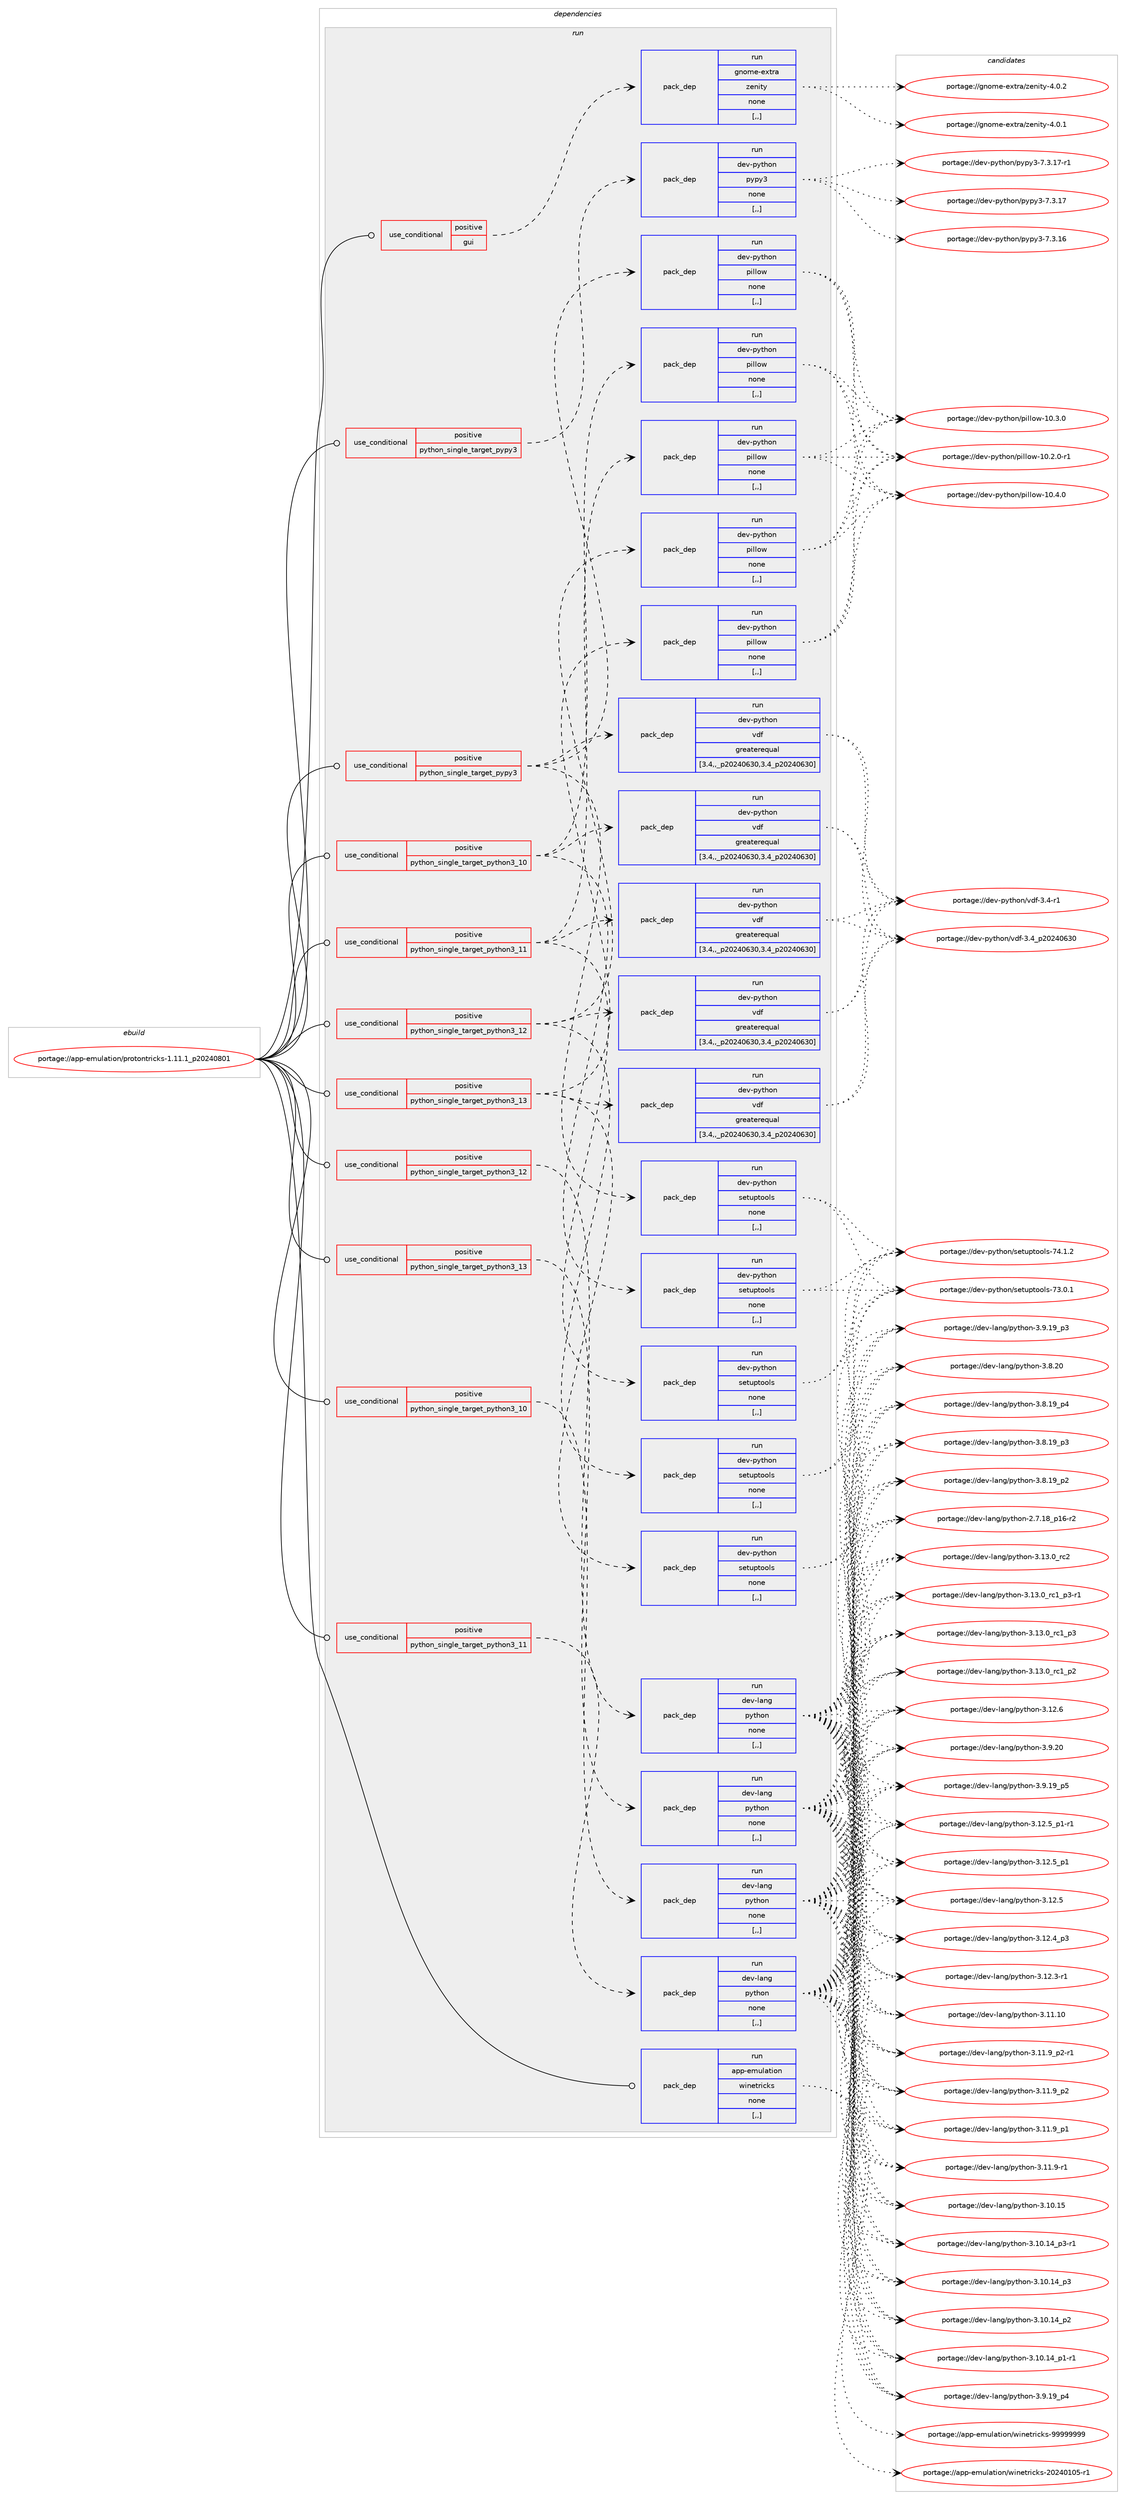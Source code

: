 digraph prolog {

# *************
# Graph options
# *************

newrank=true;
concentrate=true;
compound=true;
graph [rankdir=LR,fontname=Helvetica,fontsize=10,ranksep=1.5];#, ranksep=2.5, nodesep=0.2];
edge  [arrowhead=vee];
node  [fontname=Helvetica,fontsize=10];

# **********
# The ebuild
# **********

subgraph cluster_leftcol {
color=gray;
label=<<i>ebuild</i>>;
id [label="portage://app-emulation/protontricks-1.11.1_p20240801", color=red, width=4, href="../app-emulation/protontricks-1.11.1_p20240801.svg"];
}

# ****************
# The dependencies
# ****************

subgraph cluster_midcol {
color=gray;
label=<<i>dependencies</i>>;
subgraph cluster_compile {
fillcolor="#eeeeee";
style=filled;
label=<<i>compile</i>>;
}
subgraph cluster_compileandrun {
fillcolor="#eeeeee";
style=filled;
label=<<i>compile and run</i>>;
}
subgraph cluster_run {
fillcolor="#eeeeee";
style=filled;
label=<<i>run</i>>;
subgraph cond137130 {
dependency520749 [label=<<TABLE BORDER="0" CELLBORDER="1" CELLSPACING="0" CELLPADDING="4"><TR><TD ROWSPAN="3" CELLPADDING="10">use_conditional</TD></TR><TR><TD>positive</TD></TR><TR><TD>gui</TD></TR></TABLE>>, shape=none, color=red];
subgraph pack379813 {
dependency520750 [label=<<TABLE BORDER="0" CELLBORDER="1" CELLSPACING="0" CELLPADDING="4" WIDTH="220"><TR><TD ROWSPAN="6" CELLPADDING="30">pack_dep</TD></TR><TR><TD WIDTH="110">run</TD></TR><TR><TD>gnome-extra</TD></TR><TR><TD>zenity</TD></TR><TR><TD>none</TD></TR><TR><TD>[,,]</TD></TR></TABLE>>, shape=none, color=blue];
}
dependency520749:e -> dependency520750:w [weight=20,style="dashed",arrowhead="vee"];
}
id:e -> dependency520749:w [weight=20,style="solid",arrowhead="odot"];
subgraph cond137131 {
dependency520751 [label=<<TABLE BORDER="0" CELLBORDER="1" CELLSPACING="0" CELLPADDING="4"><TR><TD ROWSPAN="3" CELLPADDING="10">use_conditional</TD></TR><TR><TD>positive</TD></TR><TR><TD>python_single_target_pypy3</TD></TR></TABLE>>, shape=none, color=red];
subgraph pack379814 {
dependency520752 [label=<<TABLE BORDER="0" CELLBORDER="1" CELLSPACING="0" CELLPADDING="4" WIDTH="220"><TR><TD ROWSPAN="6" CELLPADDING="30">pack_dep</TD></TR><TR><TD WIDTH="110">run</TD></TR><TR><TD>dev-python</TD></TR><TR><TD>pillow</TD></TR><TR><TD>none</TD></TR><TR><TD>[,,]</TD></TR></TABLE>>, shape=none, color=blue];
}
dependency520751:e -> dependency520752:w [weight=20,style="dashed",arrowhead="vee"];
subgraph pack379815 {
dependency520753 [label=<<TABLE BORDER="0" CELLBORDER="1" CELLSPACING="0" CELLPADDING="4" WIDTH="220"><TR><TD ROWSPAN="6" CELLPADDING="30">pack_dep</TD></TR><TR><TD WIDTH="110">run</TD></TR><TR><TD>dev-python</TD></TR><TR><TD>setuptools</TD></TR><TR><TD>none</TD></TR><TR><TD>[,,]</TD></TR></TABLE>>, shape=none, color=blue];
}
dependency520751:e -> dependency520753:w [weight=20,style="dashed",arrowhead="vee"];
subgraph pack379816 {
dependency520754 [label=<<TABLE BORDER="0" CELLBORDER="1" CELLSPACING="0" CELLPADDING="4" WIDTH="220"><TR><TD ROWSPAN="6" CELLPADDING="30">pack_dep</TD></TR><TR><TD WIDTH="110">run</TD></TR><TR><TD>dev-python</TD></TR><TR><TD>vdf</TD></TR><TR><TD>greaterequal</TD></TR><TR><TD>[3.4,,_p20240630,3.4_p20240630]</TD></TR></TABLE>>, shape=none, color=blue];
}
dependency520751:e -> dependency520754:w [weight=20,style="dashed",arrowhead="vee"];
}
id:e -> dependency520751:w [weight=20,style="solid",arrowhead="odot"];
subgraph cond137132 {
dependency520755 [label=<<TABLE BORDER="0" CELLBORDER="1" CELLSPACING="0" CELLPADDING="4"><TR><TD ROWSPAN="3" CELLPADDING="10">use_conditional</TD></TR><TR><TD>positive</TD></TR><TR><TD>python_single_target_pypy3</TD></TR></TABLE>>, shape=none, color=red];
subgraph pack379817 {
dependency520756 [label=<<TABLE BORDER="0" CELLBORDER="1" CELLSPACING="0" CELLPADDING="4" WIDTH="220"><TR><TD ROWSPAN="6" CELLPADDING="30">pack_dep</TD></TR><TR><TD WIDTH="110">run</TD></TR><TR><TD>dev-python</TD></TR><TR><TD>pypy3</TD></TR><TR><TD>none</TD></TR><TR><TD>[,,]</TD></TR></TABLE>>, shape=none, color=blue];
}
dependency520755:e -> dependency520756:w [weight=20,style="dashed",arrowhead="vee"];
}
id:e -> dependency520755:w [weight=20,style="solid",arrowhead="odot"];
subgraph cond137133 {
dependency520757 [label=<<TABLE BORDER="0" CELLBORDER="1" CELLSPACING="0" CELLPADDING="4"><TR><TD ROWSPAN="3" CELLPADDING="10">use_conditional</TD></TR><TR><TD>positive</TD></TR><TR><TD>python_single_target_python3_10</TD></TR></TABLE>>, shape=none, color=red];
subgraph pack379818 {
dependency520758 [label=<<TABLE BORDER="0" CELLBORDER="1" CELLSPACING="0" CELLPADDING="4" WIDTH="220"><TR><TD ROWSPAN="6" CELLPADDING="30">pack_dep</TD></TR><TR><TD WIDTH="110">run</TD></TR><TR><TD>dev-lang</TD></TR><TR><TD>python</TD></TR><TR><TD>none</TD></TR><TR><TD>[,,]</TD></TR></TABLE>>, shape=none, color=blue];
}
dependency520757:e -> dependency520758:w [weight=20,style="dashed",arrowhead="vee"];
}
id:e -> dependency520757:w [weight=20,style="solid",arrowhead="odot"];
subgraph cond137134 {
dependency520759 [label=<<TABLE BORDER="0" CELLBORDER="1" CELLSPACING="0" CELLPADDING="4"><TR><TD ROWSPAN="3" CELLPADDING="10">use_conditional</TD></TR><TR><TD>positive</TD></TR><TR><TD>python_single_target_python3_10</TD></TR></TABLE>>, shape=none, color=red];
subgraph pack379819 {
dependency520760 [label=<<TABLE BORDER="0" CELLBORDER="1" CELLSPACING="0" CELLPADDING="4" WIDTH="220"><TR><TD ROWSPAN="6" CELLPADDING="30">pack_dep</TD></TR><TR><TD WIDTH="110">run</TD></TR><TR><TD>dev-python</TD></TR><TR><TD>pillow</TD></TR><TR><TD>none</TD></TR><TR><TD>[,,]</TD></TR></TABLE>>, shape=none, color=blue];
}
dependency520759:e -> dependency520760:w [weight=20,style="dashed",arrowhead="vee"];
subgraph pack379820 {
dependency520761 [label=<<TABLE BORDER="0" CELLBORDER="1" CELLSPACING="0" CELLPADDING="4" WIDTH="220"><TR><TD ROWSPAN="6" CELLPADDING="30">pack_dep</TD></TR><TR><TD WIDTH="110">run</TD></TR><TR><TD>dev-python</TD></TR><TR><TD>setuptools</TD></TR><TR><TD>none</TD></TR><TR><TD>[,,]</TD></TR></TABLE>>, shape=none, color=blue];
}
dependency520759:e -> dependency520761:w [weight=20,style="dashed",arrowhead="vee"];
subgraph pack379821 {
dependency520762 [label=<<TABLE BORDER="0" CELLBORDER="1" CELLSPACING="0" CELLPADDING="4" WIDTH="220"><TR><TD ROWSPAN="6" CELLPADDING="30">pack_dep</TD></TR><TR><TD WIDTH="110">run</TD></TR><TR><TD>dev-python</TD></TR><TR><TD>vdf</TD></TR><TR><TD>greaterequal</TD></TR><TR><TD>[3.4,,_p20240630,3.4_p20240630]</TD></TR></TABLE>>, shape=none, color=blue];
}
dependency520759:e -> dependency520762:w [weight=20,style="dashed",arrowhead="vee"];
}
id:e -> dependency520759:w [weight=20,style="solid",arrowhead="odot"];
subgraph cond137135 {
dependency520763 [label=<<TABLE BORDER="0" CELLBORDER="1" CELLSPACING="0" CELLPADDING="4"><TR><TD ROWSPAN="3" CELLPADDING="10">use_conditional</TD></TR><TR><TD>positive</TD></TR><TR><TD>python_single_target_python3_11</TD></TR></TABLE>>, shape=none, color=red];
subgraph pack379822 {
dependency520764 [label=<<TABLE BORDER="0" CELLBORDER="1" CELLSPACING="0" CELLPADDING="4" WIDTH="220"><TR><TD ROWSPAN="6" CELLPADDING="30">pack_dep</TD></TR><TR><TD WIDTH="110">run</TD></TR><TR><TD>dev-lang</TD></TR><TR><TD>python</TD></TR><TR><TD>none</TD></TR><TR><TD>[,,]</TD></TR></TABLE>>, shape=none, color=blue];
}
dependency520763:e -> dependency520764:w [weight=20,style="dashed",arrowhead="vee"];
}
id:e -> dependency520763:w [weight=20,style="solid",arrowhead="odot"];
subgraph cond137136 {
dependency520765 [label=<<TABLE BORDER="0" CELLBORDER="1" CELLSPACING="0" CELLPADDING="4"><TR><TD ROWSPAN="3" CELLPADDING="10">use_conditional</TD></TR><TR><TD>positive</TD></TR><TR><TD>python_single_target_python3_11</TD></TR></TABLE>>, shape=none, color=red];
subgraph pack379823 {
dependency520766 [label=<<TABLE BORDER="0" CELLBORDER="1" CELLSPACING="0" CELLPADDING="4" WIDTH="220"><TR><TD ROWSPAN="6" CELLPADDING="30">pack_dep</TD></TR><TR><TD WIDTH="110">run</TD></TR><TR><TD>dev-python</TD></TR><TR><TD>pillow</TD></TR><TR><TD>none</TD></TR><TR><TD>[,,]</TD></TR></TABLE>>, shape=none, color=blue];
}
dependency520765:e -> dependency520766:w [weight=20,style="dashed",arrowhead="vee"];
subgraph pack379824 {
dependency520767 [label=<<TABLE BORDER="0" CELLBORDER="1" CELLSPACING="0" CELLPADDING="4" WIDTH="220"><TR><TD ROWSPAN="6" CELLPADDING="30">pack_dep</TD></TR><TR><TD WIDTH="110">run</TD></TR><TR><TD>dev-python</TD></TR><TR><TD>setuptools</TD></TR><TR><TD>none</TD></TR><TR><TD>[,,]</TD></TR></TABLE>>, shape=none, color=blue];
}
dependency520765:e -> dependency520767:w [weight=20,style="dashed",arrowhead="vee"];
subgraph pack379825 {
dependency520768 [label=<<TABLE BORDER="0" CELLBORDER="1" CELLSPACING="0" CELLPADDING="4" WIDTH="220"><TR><TD ROWSPAN="6" CELLPADDING="30">pack_dep</TD></TR><TR><TD WIDTH="110">run</TD></TR><TR><TD>dev-python</TD></TR><TR><TD>vdf</TD></TR><TR><TD>greaterequal</TD></TR><TR><TD>[3.4,,_p20240630,3.4_p20240630]</TD></TR></TABLE>>, shape=none, color=blue];
}
dependency520765:e -> dependency520768:w [weight=20,style="dashed",arrowhead="vee"];
}
id:e -> dependency520765:w [weight=20,style="solid",arrowhead="odot"];
subgraph cond137137 {
dependency520769 [label=<<TABLE BORDER="0" CELLBORDER="1" CELLSPACING="0" CELLPADDING="4"><TR><TD ROWSPAN="3" CELLPADDING="10">use_conditional</TD></TR><TR><TD>positive</TD></TR><TR><TD>python_single_target_python3_12</TD></TR></TABLE>>, shape=none, color=red];
subgraph pack379826 {
dependency520770 [label=<<TABLE BORDER="0" CELLBORDER="1" CELLSPACING="0" CELLPADDING="4" WIDTH="220"><TR><TD ROWSPAN="6" CELLPADDING="30">pack_dep</TD></TR><TR><TD WIDTH="110">run</TD></TR><TR><TD>dev-lang</TD></TR><TR><TD>python</TD></TR><TR><TD>none</TD></TR><TR><TD>[,,]</TD></TR></TABLE>>, shape=none, color=blue];
}
dependency520769:e -> dependency520770:w [weight=20,style="dashed",arrowhead="vee"];
}
id:e -> dependency520769:w [weight=20,style="solid",arrowhead="odot"];
subgraph cond137138 {
dependency520771 [label=<<TABLE BORDER="0" CELLBORDER="1" CELLSPACING="0" CELLPADDING="4"><TR><TD ROWSPAN="3" CELLPADDING="10">use_conditional</TD></TR><TR><TD>positive</TD></TR><TR><TD>python_single_target_python3_12</TD></TR></TABLE>>, shape=none, color=red];
subgraph pack379827 {
dependency520772 [label=<<TABLE BORDER="0" CELLBORDER="1" CELLSPACING="0" CELLPADDING="4" WIDTH="220"><TR><TD ROWSPAN="6" CELLPADDING="30">pack_dep</TD></TR><TR><TD WIDTH="110">run</TD></TR><TR><TD>dev-python</TD></TR><TR><TD>pillow</TD></TR><TR><TD>none</TD></TR><TR><TD>[,,]</TD></TR></TABLE>>, shape=none, color=blue];
}
dependency520771:e -> dependency520772:w [weight=20,style="dashed",arrowhead="vee"];
subgraph pack379828 {
dependency520773 [label=<<TABLE BORDER="0" CELLBORDER="1" CELLSPACING="0" CELLPADDING="4" WIDTH="220"><TR><TD ROWSPAN="6" CELLPADDING="30">pack_dep</TD></TR><TR><TD WIDTH="110">run</TD></TR><TR><TD>dev-python</TD></TR><TR><TD>setuptools</TD></TR><TR><TD>none</TD></TR><TR><TD>[,,]</TD></TR></TABLE>>, shape=none, color=blue];
}
dependency520771:e -> dependency520773:w [weight=20,style="dashed",arrowhead="vee"];
subgraph pack379829 {
dependency520774 [label=<<TABLE BORDER="0" CELLBORDER="1" CELLSPACING="0" CELLPADDING="4" WIDTH="220"><TR><TD ROWSPAN="6" CELLPADDING="30">pack_dep</TD></TR><TR><TD WIDTH="110">run</TD></TR><TR><TD>dev-python</TD></TR><TR><TD>vdf</TD></TR><TR><TD>greaterequal</TD></TR><TR><TD>[3.4,,_p20240630,3.4_p20240630]</TD></TR></TABLE>>, shape=none, color=blue];
}
dependency520771:e -> dependency520774:w [weight=20,style="dashed",arrowhead="vee"];
}
id:e -> dependency520771:w [weight=20,style="solid",arrowhead="odot"];
subgraph cond137139 {
dependency520775 [label=<<TABLE BORDER="0" CELLBORDER="1" CELLSPACING="0" CELLPADDING="4"><TR><TD ROWSPAN="3" CELLPADDING="10">use_conditional</TD></TR><TR><TD>positive</TD></TR><TR><TD>python_single_target_python3_13</TD></TR></TABLE>>, shape=none, color=red];
subgraph pack379830 {
dependency520776 [label=<<TABLE BORDER="0" CELLBORDER="1" CELLSPACING="0" CELLPADDING="4" WIDTH="220"><TR><TD ROWSPAN="6" CELLPADDING="30">pack_dep</TD></TR><TR><TD WIDTH="110">run</TD></TR><TR><TD>dev-lang</TD></TR><TR><TD>python</TD></TR><TR><TD>none</TD></TR><TR><TD>[,,]</TD></TR></TABLE>>, shape=none, color=blue];
}
dependency520775:e -> dependency520776:w [weight=20,style="dashed",arrowhead="vee"];
}
id:e -> dependency520775:w [weight=20,style="solid",arrowhead="odot"];
subgraph cond137140 {
dependency520777 [label=<<TABLE BORDER="0" CELLBORDER="1" CELLSPACING="0" CELLPADDING="4"><TR><TD ROWSPAN="3" CELLPADDING="10">use_conditional</TD></TR><TR><TD>positive</TD></TR><TR><TD>python_single_target_python3_13</TD></TR></TABLE>>, shape=none, color=red];
subgraph pack379831 {
dependency520778 [label=<<TABLE BORDER="0" CELLBORDER="1" CELLSPACING="0" CELLPADDING="4" WIDTH="220"><TR><TD ROWSPAN="6" CELLPADDING="30">pack_dep</TD></TR><TR><TD WIDTH="110">run</TD></TR><TR><TD>dev-python</TD></TR><TR><TD>pillow</TD></TR><TR><TD>none</TD></TR><TR><TD>[,,]</TD></TR></TABLE>>, shape=none, color=blue];
}
dependency520777:e -> dependency520778:w [weight=20,style="dashed",arrowhead="vee"];
subgraph pack379832 {
dependency520779 [label=<<TABLE BORDER="0" CELLBORDER="1" CELLSPACING="0" CELLPADDING="4" WIDTH="220"><TR><TD ROWSPAN="6" CELLPADDING="30">pack_dep</TD></TR><TR><TD WIDTH="110">run</TD></TR><TR><TD>dev-python</TD></TR><TR><TD>setuptools</TD></TR><TR><TD>none</TD></TR><TR><TD>[,,]</TD></TR></TABLE>>, shape=none, color=blue];
}
dependency520777:e -> dependency520779:w [weight=20,style="dashed",arrowhead="vee"];
subgraph pack379833 {
dependency520780 [label=<<TABLE BORDER="0" CELLBORDER="1" CELLSPACING="0" CELLPADDING="4" WIDTH="220"><TR><TD ROWSPAN="6" CELLPADDING="30">pack_dep</TD></TR><TR><TD WIDTH="110">run</TD></TR><TR><TD>dev-python</TD></TR><TR><TD>vdf</TD></TR><TR><TD>greaterequal</TD></TR><TR><TD>[3.4,,_p20240630,3.4_p20240630]</TD></TR></TABLE>>, shape=none, color=blue];
}
dependency520777:e -> dependency520780:w [weight=20,style="dashed",arrowhead="vee"];
}
id:e -> dependency520777:w [weight=20,style="solid",arrowhead="odot"];
subgraph pack379834 {
dependency520781 [label=<<TABLE BORDER="0" CELLBORDER="1" CELLSPACING="0" CELLPADDING="4" WIDTH="220"><TR><TD ROWSPAN="6" CELLPADDING="30">pack_dep</TD></TR><TR><TD WIDTH="110">run</TD></TR><TR><TD>app-emulation</TD></TR><TR><TD>winetricks</TD></TR><TR><TD>none</TD></TR><TR><TD>[,,]</TD></TR></TABLE>>, shape=none, color=blue];
}
id:e -> dependency520781:w [weight=20,style="solid",arrowhead="odot"];
}
}

# **************
# The candidates
# **************

subgraph cluster_choices {
rank=same;
color=gray;
label=<<i>candidates</i>>;

subgraph choice379813 {
color=black;
nodesep=1;
choice103110111109101451011201161149747122101110105116121455246484650 [label="portage://gnome-extra/zenity-4.0.2", color=red, width=4,href="../gnome-extra/zenity-4.0.2.svg"];
choice103110111109101451011201161149747122101110105116121455246484649 [label="portage://gnome-extra/zenity-4.0.1", color=red, width=4,href="../gnome-extra/zenity-4.0.1.svg"];
dependency520750:e -> choice103110111109101451011201161149747122101110105116121455246484650:w [style=dotted,weight="100"];
dependency520750:e -> choice103110111109101451011201161149747122101110105116121455246484649:w [style=dotted,weight="100"];
}
subgraph choice379814 {
color=black;
nodesep=1;
choice100101118451121211161041111104711210510810811111945494846524648 [label="portage://dev-python/pillow-10.4.0", color=red, width=4,href="../dev-python/pillow-10.4.0.svg"];
choice100101118451121211161041111104711210510810811111945494846514648 [label="portage://dev-python/pillow-10.3.0", color=red, width=4,href="../dev-python/pillow-10.3.0.svg"];
choice1001011184511212111610411111047112105108108111119454948465046484511449 [label="portage://dev-python/pillow-10.2.0-r1", color=red, width=4,href="../dev-python/pillow-10.2.0-r1.svg"];
dependency520752:e -> choice100101118451121211161041111104711210510810811111945494846524648:w [style=dotted,weight="100"];
dependency520752:e -> choice100101118451121211161041111104711210510810811111945494846514648:w [style=dotted,weight="100"];
dependency520752:e -> choice1001011184511212111610411111047112105108108111119454948465046484511449:w [style=dotted,weight="100"];
}
subgraph choice379815 {
color=black;
nodesep=1;
choice100101118451121211161041111104711510111611711211611111110811545555246494650 [label="portage://dev-python/setuptools-74.1.2", color=red, width=4,href="../dev-python/setuptools-74.1.2.svg"];
choice100101118451121211161041111104711510111611711211611111110811545555146484649 [label="portage://dev-python/setuptools-73.0.1", color=red, width=4,href="../dev-python/setuptools-73.0.1.svg"];
dependency520753:e -> choice100101118451121211161041111104711510111611711211611111110811545555246494650:w [style=dotted,weight="100"];
dependency520753:e -> choice100101118451121211161041111104711510111611711211611111110811545555146484649:w [style=dotted,weight="100"];
}
subgraph choice379816 {
color=black;
nodesep=1;
choice100101118451121211161041111104711810010245514652951125048505248545148 [label="portage://dev-python/vdf-3.4_p20240630", color=red, width=4,href="../dev-python/vdf-3.4_p20240630.svg"];
choice1001011184511212111610411111047118100102455146524511449 [label="portage://dev-python/vdf-3.4-r1", color=red, width=4,href="../dev-python/vdf-3.4-r1.svg"];
dependency520754:e -> choice100101118451121211161041111104711810010245514652951125048505248545148:w [style=dotted,weight="100"];
dependency520754:e -> choice1001011184511212111610411111047118100102455146524511449:w [style=dotted,weight="100"];
}
subgraph choice379817 {
color=black;
nodesep=1;
choice100101118451121211161041111104711212111212151455546514649554511449 [label="portage://dev-python/pypy3-7.3.17-r1", color=red, width=4,href="../dev-python/pypy3-7.3.17-r1.svg"];
choice10010111845112121116104111110471121211121215145554651464955 [label="portage://dev-python/pypy3-7.3.17", color=red, width=4,href="../dev-python/pypy3-7.3.17.svg"];
choice10010111845112121116104111110471121211121215145554651464954 [label="portage://dev-python/pypy3-7.3.16", color=red, width=4,href="../dev-python/pypy3-7.3.16.svg"];
dependency520756:e -> choice100101118451121211161041111104711212111212151455546514649554511449:w [style=dotted,weight="100"];
dependency520756:e -> choice10010111845112121116104111110471121211121215145554651464955:w [style=dotted,weight="100"];
dependency520756:e -> choice10010111845112121116104111110471121211121215145554651464954:w [style=dotted,weight="100"];
}
subgraph choice379818 {
color=black;
nodesep=1;
choice10010111845108971101034711212111610411111045514649514648951149950 [label="portage://dev-lang/python-3.13.0_rc2", color=red, width=4,href="../dev-lang/python-3.13.0_rc2.svg"];
choice1001011184510897110103471121211161041111104551464951464895114994995112514511449 [label="portage://dev-lang/python-3.13.0_rc1_p3-r1", color=red, width=4,href="../dev-lang/python-3.13.0_rc1_p3-r1.svg"];
choice100101118451089711010347112121116104111110455146495146489511499499511251 [label="portage://dev-lang/python-3.13.0_rc1_p3", color=red, width=4,href="../dev-lang/python-3.13.0_rc1_p3.svg"];
choice100101118451089711010347112121116104111110455146495146489511499499511250 [label="portage://dev-lang/python-3.13.0_rc1_p2", color=red, width=4,href="../dev-lang/python-3.13.0_rc1_p2.svg"];
choice10010111845108971101034711212111610411111045514649504654 [label="portage://dev-lang/python-3.12.6", color=red, width=4,href="../dev-lang/python-3.12.6.svg"];
choice1001011184510897110103471121211161041111104551464950465395112494511449 [label="portage://dev-lang/python-3.12.5_p1-r1", color=red, width=4,href="../dev-lang/python-3.12.5_p1-r1.svg"];
choice100101118451089711010347112121116104111110455146495046539511249 [label="portage://dev-lang/python-3.12.5_p1", color=red, width=4,href="../dev-lang/python-3.12.5_p1.svg"];
choice10010111845108971101034711212111610411111045514649504653 [label="portage://dev-lang/python-3.12.5", color=red, width=4,href="../dev-lang/python-3.12.5.svg"];
choice100101118451089711010347112121116104111110455146495046529511251 [label="portage://dev-lang/python-3.12.4_p3", color=red, width=4,href="../dev-lang/python-3.12.4_p3.svg"];
choice100101118451089711010347112121116104111110455146495046514511449 [label="portage://dev-lang/python-3.12.3-r1", color=red, width=4,href="../dev-lang/python-3.12.3-r1.svg"];
choice1001011184510897110103471121211161041111104551464949464948 [label="portage://dev-lang/python-3.11.10", color=red, width=4,href="../dev-lang/python-3.11.10.svg"];
choice1001011184510897110103471121211161041111104551464949465795112504511449 [label="portage://dev-lang/python-3.11.9_p2-r1", color=red, width=4,href="../dev-lang/python-3.11.9_p2-r1.svg"];
choice100101118451089711010347112121116104111110455146494946579511250 [label="portage://dev-lang/python-3.11.9_p2", color=red, width=4,href="../dev-lang/python-3.11.9_p2.svg"];
choice100101118451089711010347112121116104111110455146494946579511249 [label="portage://dev-lang/python-3.11.9_p1", color=red, width=4,href="../dev-lang/python-3.11.9_p1.svg"];
choice100101118451089711010347112121116104111110455146494946574511449 [label="portage://dev-lang/python-3.11.9-r1", color=red, width=4,href="../dev-lang/python-3.11.9-r1.svg"];
choice1001011184510897110103471121211161041111104551464948464953 [label="portage://dev-lang/python-3.10.15", color=red, width=4,href="../dev-lang/python-3.10.15.svg"];
choice100101118451089711010347112121116104111110455146494846495295112514511449 [label="portage://dev-lang/python-3.10.14_p3-r1", color=red, width=4,href="../dev-lang/python-3.10.14_p3-r1.svg"];
choice10010111845108971101034711212111610411111045514649484649529511251 [label="portage://dev-lang/python-3.10.14_p3", color=red, width=4,href="../dev-lang/python-3.10.14_p3.svg"];
choice10010111845108971101034711212111610411111045514649484649529511250 [label="portage://dev-lang/python-3.10.14_p2", color=red, width=4,href="../dev-lang/python-3.10.14_p2.svg"];
choice100101118451089711010347112121116104111110455146494846495295112494511449 [label="portage://dev-lang/python-3.10.14_p1-r1", color=red, width=4,href="../dev-lang/python-3.10.14_p1-r1.svg"];
choice10010111845108971101034711212111610411111045514657465048 [label="portage://dev-lang/python-3.9.20", color=red, width=4,href="../dev-lang/python-3.9.20.svg"];
choice100101118451089711010347112121116104111110455146574649579511253 [label="portage://dev-lang/python-3.9.19_p5", color=red, width=4,href="../dev-lang/python-3.9.19_p5.svg"];
choice100101118451089711010347112121116104111110455146574649579511252 [label="portage://dev-lang/python-3.9.19_p4", color=red, width=4,href="../dev-lang/python-3.9.19_p4.svg"];
choice100101118451089711010347112121116104111110455146574649579511251 [label="portage://dev-lang/python-3.9.19_p3", color=red, width=4,href="../dev-lang/python-3.9.19_p3.svg"];
choice10010111845108971101034711212111610411111045514656465048 [label="portage://dev-lang/python-3.8.20", color=red, width=4,href="../dev-lang/python-3.8.20.svg"];
choice100101118451089711010347112121116104111110455146564649579511252 [label="portage://dev-lang/python-3.8.19_p4", color=red, width=4,href="../dev-lang/python-3.8.19_p4.svg"];
choice100101118451089711010347112121116104111110455146564649579511251 [label="portage://dev-lang/python-3.8.19_p3", color=red, width=4,href="../dev-lang/python-3.8.19_p3.svg"];
choice100101118451089711010347112121116104111110455146564649579511250 [label="portage://dev-lang/python-3.8.19_p2", color=red, width=4,href="../dev-lang/python-3.8.19_p2.svg"];
choice100101118451089711010347112121116104111110455046554649569511249544511450 [label="portage://dev-lang/python-2.7.18_p16-r2", color=red, width=4,href="../dev-lang/python-2.7.18_p16-r2.svg"];
dependency520758:e -> choice10010111845108971101034711212111610411111045514649514648951149950:w [style=dotted,weight="100"];
dependency520758:e -> choice1001011184510897110103471121211161041111104551464951464895114994995112514511449:w [style=dotted,weight="100"];
dependency520758:e -> choice100101118451089711010347112121116104111110455146495146489511499499511251:w [style=dotted,weight="100"];
dependency520758:e -> choice100101118451089711010347112121116104111110455146495146489511499499511250:w [style=dotted,weight="100"];
dependency520758:e -> choice10010111845108971101034711212111610411111045514649504654:w [style=dotted,weight="100"];
dependency520758:e -> choice1001011184510897110103471121211161041111104551464950465395112494511449:w [style=dotted,weight="100"];
dependency520758:e -> choice100101118451089711010347112121116104111110455146495046539511249:w [style=dotted,weight="100"];
dependency520758:e -> choice10010111845108971101034711212111610411111045514649504653:w [style=dotted,weight="100"];
dependency520758:e -> choice100101118451089711010347112121116104111110455146495046529511251:w [style=dotted,weight="100"];
dependency520758:e -> choice100101118451089711010347112121116104111110455146495046514511449:w [style=dotted,weight="100"];
dependency520758:e -> choice1001011184510897110103471121211161041111104551464949464948:w [style=dotted,weight="100"];
dependency520758:e -> choice1001011184510897110103471121211161041111104551464949465795112504511449:w [style=dotted,weight="100"];
dependency520758:e -> choice100101118451089711010347112121116104111110455146494946579511250:w [style=dotted,weight="100"];
dependency520758:e -> choice100101118451089711010347112121116104111110455146494946579511249:w [style=dotted,weight="100"];
dependency520758:e -> choice100101118451089711010347112121116104111110455146494946574511449:w [style=dotted,weight="100"];
dependency520758:e -> choice1001011184510897110103471121211161041111104551464948464953:w [style=dotted,weight="100"];
dependency520758:e -> choice100101118451089711010347112121116104111110455146494846495295112514511449:w [style=dotted,weight="100"];
dependency520758:e -> choice10010111845108971101034711212111610411111045514649484649529511251:w [style=dotted,weight="100"];
dependency520758:e -> choice10010111845108971101034711212111610411111045514649484649529511250:w [style=dotted,weight="100"];
dependency520758:e -> choice100101118451089711010347112121116104111110455146494846495295112494511449:w [style=dotted,weight="100"];
dependency520758:e -> choice10010111845108971101034711212111610411111045514657465048:w [style=dotted,weight="100"];
dependency520758:e -> choice100101118451089711010347112121116104111110455146574649579511253:w [style=dotted,weight="100"];
dependency520758:e -> choice100101118451089711010347112121116104111110455146574649579511252:w [style=dotted,weight="100"];
dependency520758:e -> choice100101118451089711010347112121116104111110455146574649579511251:w [style=dotted,weight="100"];
dependency520758:e -> choice10010111845108971101034711212111610411111045514656465048:w [style=dotted,weight="100"];
dependency520758:e -> choice100101118451089711010347112121116104111110455146564649579511252:w [style=dotted,weight="100"];
dependency520758:e -> choice100101118451089711010347112121116104111110455146564649579511251:w [style=dotted,weight="100"];
dependency520758:e -> choice100101118451089711010347112121116104111110455146564649579511250:w [style=dotted,weight="100"];
dependency520758:e -> choice100101118451089711010347112121116104111110455046554649569511249544511450:w [style=dotted,weight="100"];
}
subgraph choice379819 {
color=black;
nodesep=1;
choice100101118451121211161041111104711210510810811111945494846524648 [label="portage://dev-python/pillow-10.4.0", color=red, width=4,href="../dev-python/pillow-10.4.0.svg"];
choice100101118451121211161041111104711210510810811111945494846514648 [label="portage://dev-python/pillow-10.3.0", color=red, width=4,href="../dev-python/pillow-10.3.0.svg"];
choice1001011184511212111610411111047112105108108111119454948465046484511449 [label="portage://dev-python/pillow-10.2.0-r1", color=red, width=4,href="../dev-python/pillow-10.2.0-r1.svg"];
dependency520760:e -> choice100101118451121211161041111104711210510810811111945494846524648:w [style=dotted,weight="100"];
dependency520760:e -> choice100101118451121211161041111104711210510810811111945494846514648:w [style=dotted,weight="100"];
dependency520760:e -> choice1001011184511212111610411111047112105108108111119454948465046484511449:w [style=dotted,weight="100"];
}
subgraph choice379820 {
color=black;
nodesep=1;
choice100101118451121211161041111104711510111611711211611111110811545555246494650 [label="portage://dev-python/setuptools-74.1.2", color=red, width=4,href="../dev-python/setuptools-74.1.2.svg"];
choice100101118451121211161041111104711510111611711211611111110811545555146484649 [label="portage://dev-python/setuptools-73.0.1", color=red, width=4,href="../dev-python/setuptools-73.0.1.svg"];
dependency520761:e -> choice100101118451121211161041111104711510111611711211611111110811545555246494650:w [style=dotted,weight="100"];
dependency520761:e -> choice100101118451121211161041111104711510111611711211611111110811545555146484649:w [style=dotted,weight="100"];
}
subgraph choice379821 {
color=black;
nodesep=1;
choice100101118451121211161041111104711810010245514652951125048505248545148 [label="portage://dev-python/vdf-3.4_p20240630", color=red, width=4,href="../dev-python/vdf-3.4_p20240630.svg"];
choice1001011184511212111610411111047118100102455146524511449 [label="portage://dev-python/vdf-3.4-r1", color=red, width=4,href="../dev-python/vdf-3.4-r1.svg"];
dependency520762:e -> choice100101118451121211161041111104711810010245514652951125048505248545148:w [style=dotted,weight="100"];
dependency520762:e -> choice1001011184511212111610411111047118100102455146524511449:w [style=dotted,weight="100"];
}
subgraph choice379822 {
color=black;
nodesep=1;
choice10010111845108971101034711212111610411111045514649514648951149950 [label="portage://dev-lang/python-3.13.0_rc2", color=red, width=4,href="../dev-lang/python-3.13.0_rc2.svg"];
choice1001011184510897110103471121211161041111104551464951464895114994995112514511449 [label="portage://dev-lang/python-3.13.0_rc1_p3-r1", color=red, width=4,href="../dev-lang/python-3.13.0_rc1_p3-r1.svg"];
choice100101118451089711010347112121116104111110455146495146489511499499511251 [label="portage://dev-lang/python-3.13.0_rc1_p3", color=red, width=4,href="../dev-lang/python-3.13.0_rc1_p3.svg"];
choice100101118451089711010347112121116104111110455146495146489511499499511250 [label="portage://dev-lang/python-3.13.0_rc1_p2", color=red, width=4,href="../dev-lang/python-3.13.0_rc1_p2.svg"];
choice10010111845108971101034711212111610411111045514649504654 [label="portage://dev-lang/python-3.12.6", color=red, width=4,href="../dev-lang/python-3.12.6.svg"];
choice1001011184510897110103471121211161041111104551464950465395112494511449 [label="portage://dev-lang/python-3.12.5_p1-r1", color=red, width=4,href="../dev-lang/python-3.12.5_p1-r1.svg"];
choice100101118451089711010347112121116104111110455146495046539511249 [label="portage://dev-lang/python-3.12.5_p1", color=red, width=4,href="../dev-lang/python-3.12.5_p1.svg"];
choice10010111845108971101034711212111610411111045514649504653 [label="portage://dev-lang/python-3.12.5", color=red, width=4,href="../dev-lang/python-3.12.5.svg"];
choice100101118451089711010347112121116104111110455146495046529511251 [label="portage://dev-lang/python-3.12.4_p3", color=red, width=4,href="../dev-lang/python-3.12.4_p3.svg"];
choice100101118451089711010347112121116104111110455146495046514511449 [label="portage://dev-lang/python-3.12.3-r1", color=red, width=4,href="../dev-lang/python-3.12.3-r1.svg"];
choice1001011184510897110103471121211161041111104551464949464948 [label="portage://dev-lang/python-3.11.10", color=red, width=4,href="../dev-lang/python-3.11.10.svg"];
choice1001011184510897110103471121211161041111104551464949465795112504511449 [label="portage://dev-lang/python-3.11.9_p2-r1", color=red, width=4,href="../dev-lang/python-3.11.9_p2-r1.svg"];
choice100101118451089711010347112121116104111110455146494946579511250 [label="portage://dev-lang/python-3.11.9_p2", color=red, width=4,href="../dev-lang/python-3.11.9_p2.svg"];
choice100101118451089711010347112121116104111110455146494946579511249 [label="portage://dev-lang/python-3.11.9_p1", color=red, width=4,href="../dev-lang/python-3.11.9_p1.svg"];
choice100101118451089711010347112121116104111110455146494946574511449 [label="portage://dev-lang/python-3.11.9-r1", color=red, width=4,href="../dev-lang/python-3.11.9-r1.svg"];
choice1001011184510897110103471121211161041111104551464948464953 [label="portage://dev-lang/python-3.10.15", color=red, width=4,href="../dev-lang/python-3.10.15.svg"];
choice100101118451089711010347112121116104111110455146494846495295112514511449 [label="portage://dev-lang/python-3.10.14_p3-r1", color=red, width=4,href="../dev-lang/python-3.10.14_p3-r1.svg"];
choice10010111845108971101034711212111610411111045514649484649529511251 [label="portage://dev-lang/python-3.10.14_p3", color=red, width=4,href="../dev-lang/python-3.10.14_p3.svg"];
choice10010111845108971101034711212111610411111045514649484649529511250 [label="portage://dev-lang/python-3.10.14_p2", color=red, width=4,href="../dev-lang/python-3.10.14_p2.svg"];
choice100101118451089711010347112121116104111110455146494846495295112494511449 [label="portage://dev-lang/python-3.10.14_p1-r1", color=red, width=4,href="../dev-lang/python-3.10.14_p1-r1.svg"];
choice10010111845108971101034711212111610411111045514657465048 [label="portage://dev-lang/python-3.9.20", color=red, width=4,href="../dev-lang/python-3.9.20.svg"];
choice100101118451089711010347112121116104111110455146574649579511253 [label="portage://dev-lang/python-3.9.19_p5", color=red, width=4,href="../dev-lang/python-3.9.19_p5.svg"];
choice100101118451089711010347112121116104111110455146574649579511252 [label="portage://dev-lang/python-3.9.19_p4", color=red, width=4,href="../dev-lang/python-3.9.19_p4.svg"];
choice100101118451089711010347112121116104111110455146574649579511251 [label="portage://dev-lang/python-3.9.19_p3", color=red, width=4,href="../dev-lang/python-3.9.19_p3.svg"];
choice10010111845108971101034711212111610411111045514656465048 [label="portage://dev-lang/python-3.8.20", color=red, width=4,href="../dev-lang/python-3.8.20.svg"];
choice100101118451089711010347112121116104111110455146564649579511252 [label="portage://dev-lang/python-3.8.19_p4", color=red, width=4,href="../dev-lang/python-3.8.19_p4.svg"];
choice100101118451089711010347112121116104111110455146564649579511251 [label="portage://dev-lang/python-3.8.19_p3", color=red, width=4,href="../dev-lang/python-3.8.19_p3.svg"];
choice100101118451089711010347112121116104111110455146564649579511250 [label="portage://dev-lang/python-3.8.19_p2", color=red, width=4,href="../dev-lang/python-3.8.19_p2.svg"];
choice100101118451089711010347112121116104111110455046554649569511249544511450 [label="portage://dev-lang/python-2.7.18_p16-r2", color=red, width=4,href="../dev-lang/python-2.7.18_p16-r2.svg"];
dependency520764:e -> choice10010111845108971101034711212111610411111045514649514648951149950:w [style=dotted,weight="100"];
dependency520764:e -> choice1001011184510897110103471121211161041111104551464951464895114994995112514511449:w [style=dotted,weight="100"];
dependency520764:e -> choice100101118451089711010347112121116104111110455146495146489511499499511251:w [style=dotted,weight="100"];
dependency520764:e -> choice100101118451089711010347112121116104111110455146495146489511499499511250:w [style=dotted,weight="100"];
dependency520764:e -> choice10010111845108971101034711212111610411111045514649504654:w [style=dotted,weight="100"];
dependency520764:e -> choice1001011184510897110103471121211161041111104551464950465395112494511449:w [style=dotted,weight="100"];
dependency520764:e -> choice100101118451089711010347112121116104111110455146495046539511249:w [style=dotted,weight="100"];
dependency520764:e -> choice10010111845108971101034711212111610411111045514649504653:w [style=dotted,weight="100"];
dependency520764:e -> choice100101118451089711010347112121116104111110455146495046529511251:w [style=dotted,weight="100"];
dependency520764:e -> choice100101118451089711010347112121116104111110455146495046514511449:w [style=dotted,weight="100"];
dependency520764:e -> choice1001011184510897110103471121211161041111104551464949464948:w [style=dotted,weight="100"];
dependency520764:e -> choice1001011184510897110103471121211161041111104551464949465795112504511449:w [style=dotted,weight="100"];
dependency520764:e -> choice100101118451089711010347112121116104111110455146494946579511250:w [style=dotted,weight="100"];
dependency520764:e -> choice100101118451089711010347112121116104111110455146494946579511249:w [style=dotted,weight="100"];
dependency520764:e -> choice100101118451089711010347112121116104111110455146494946574511449:w [style=dotted,weight="100"];
dependency520764:e -> choice1001011184510897110103471121211161041111104551464948464953:w [style=dotted,weight="100"];
dependency520764:e -> choice100101118451089711010347112121116104111110455146494846495295112514511449:w [style=dotted,weight="100"];
dependency520764:e -> choice10010111845108971101034711212111610411111045514649484649529511251:w [style=dotted,weight="100"];
dependency520764:e -> choice10010111845108971101034711212111610411111045514649484649529511250:w [style=dotted,weight="100"];
dependency520764:e -> choice100101118451089711010347112121116104111110455146494846495295112494511449:w [style=dotted,weight="100"];
dependency520764:e -> choice10010111845108971101034711212111610411111045514657465048:w [style=dotted,weight="100"];
dependency520764:e -> choice100101118451089711010347112121116104111110455146574649579511253:w [style=dotted,weight="100"];
dependency520764:e -> choice100101118451089711010347112121116104111110455146574649579511252:w [style=dotted,weight="100"];
dependency520764:e -> choice100101118451089711010347112121116104111110455146574649579511251:w [style=dotted,weight="100"];
dependency520764:e -> choice10010111845108971101034711212111610411111045514656465048:w [style=dotted,weight="100"];
dependency520764:e -> choice100101118451089711010347112121116104111110455146564649579511252:w [style=dotted,weight="100"];
dependency520764:e -> choice100101118451089711010347112121116104111110455146564649579511251:w [style=dotted,weight="100"];
dependency520764:e -> choice100101118451089711010347112121116104111110455146564649579511250:w [style=dotted,weight="100"];
dependency520764:e -> choice100101118451089711010347112121116104111110455046554649569511249544511450:w [style=dotted,weight="100"];
}
subgraph choice379823 {
color=black;
nodesep=1;
choice100101118451121211161041111104711210510810811111945494846524648 [label="portage://dev-python/pillow-10.4.0", color=red, width=4,href="../dev-python/pillow-10.4.0.svg"];
choice100101118451121211161041111104711210510810811111945494846514648 [label="portage://dev-python/pillow-10.3.0", color=red, width=4,href="../dev-python/pillow-10.3.0.svg"];
choice1001011184511212111610411111047112105108108111119454948465046484511449 [label="portage://dev-python/pillow-10.2.0-r1", color=red, width=4,href="../dev-python/pillow-10.2.0-r1.svg"];
dependency520766:e -> choice100101118451121211161041111104711210510810811111945494846524648:w [style=dotted,weight="100"];
dependency520766:e -> choice100101118451121211161041111104711210510810811111945494846514648:w [style=dotted,weight="100"];
dependency520766:e -> choice1001011184511212111610411111047112105108108111119454948465046484511449:w [style=dotted,weight="100"];
}
subgraph choice379824 {
color=black;
nodesep=1;
choice100101118451121211161041111104711510111611711211611111110811545555246494650 [label="portage://dev-python/setuptools-74.1.2", color=red, width=4,href="../dev-python/setuptools-74.1.2.svg"];
choice100101118451121211161041111104711510111611711211611111110811545555146484649 [label="portage://dev-python/setuptools-73.0.1", color=red, width=4,href="../dev-python/setuptools-73.0.1.svg"];
dependency520767:e -> choice100101118451121211161041111104711510111611711211611111110811545555246494650:w [style=dotted,weight="100"];
dependency520767:e -> choice100101118451121211161041111104711510111611711211611111110811545555146484649:w [style=dotted,weight="100"];
}
subgraph choice379825 {
color=black;
nodesep=1;
choice100101118451121211161041111104711810010245514652951125048505248545148 [label="portage://dev-python/vdf-3.4_p20240630", color=red, width=4,href="../dev-python/vdf-3.4_p20240630.svg"];
choice1001011184511212111610411111047118100102455146524511449 [label="portage://dev-python/vdf-3.4-r1", color=red, width=4,href="../dev-python/vdf-3.4-r1.svg"];
dependency520768:e -> choice100101118451121211161041111104711810010245514652951125048505248545148:w [style=dotted,weight="100"];
dependency520768:e -> choice1001011184511212111610411111047118100102455146524511449:w [style=dotted,weight="100"];
}
subgraph choice379826 {
color=black;
nodesep=1;
choice10010111845108971101034711212111610411111045514649514648951149950 [label="portage://dev-lang/python-3.13.0_rc2", color=red, width=4,href="../dev-lang/python-3.13.0_rc2.svg"];
choice1001011184510897110103471121211161041111104551464951464895114994995112514511449 [label="portage://dev-lang/python-3.13.0_rc1_p3-r1", color=red, width=4,href="../dev-lang/python-3.13.0_rc1_p3-r1.svg"];
choice100101118451089711010347112121116104111110455146495146489511499499511251 [label="portage://dev-lang/python-3.13.0_rc1_p3", color=red, width=4,href="../dev-lang/python-3.13.0_rc1_p3.svg"];
choice100101118451089711010347112121116104111110455146495146489511499499511250 [label="portage://dev-lang/python-3.13.0_rc1_p2", color=red, width=4,href="../dev-lang/python-3.13.0_rc1_p2.svg"];
choice10010111845108971101034711212111610411111045514649504654 [label="portage://dev-lang/python-3.12.6", color=red, width=4,href="../dev-lang/python-3.12.6.svg"];
choice1001011184510897110103471121211161041111104551464950465395112494511449 [label="portage://dev-lang/python-3.12.5_p1-r1", color=red, width=4,href="../dev-lang/python-3.12.5_p1-r1.svg"];
choice100101118451089711010347112121116104111110455146495046539511249 [label="portage://dev-lang/python-3.12.5_p1", color=red, width=4,href="../dev-lang/python-3.12.5_p1.svg"];
choice10010111845108971101034711212111610411111045514649504653 [label="portage://dev-lang/python-3.12.5", color=red, width=4,href="../dev-lang/python-3.12.5.svg"];
choice100101118451089711010347112121116104111110455146495046529511251 [label="portage://dev-lang/python-3.12.4_p3", color=red, width=4,href="../dev-lang/python-3.12.4_p3.svg"];
choice100101118451089711010347112121116104111110455146495046514511449 [label="portage://dev-lang/python-3.12.3-r1", color=red, width=4,href="../dev-lang/python-3.12.3-r1.svg"];
choice1001011184510897110103471121211161041111104551464949464948 [label="portage://dev-lang/python-3.11.10", color=red, width=4,href="../dev-lang/python-3.11.10.svg"];
choice1001011184510897110103471121211161041111104551464949465795112504511449 [label="portage://dev-lang/python-3.11.9_p2-r1", color=red, width=4,href="../dev-lang/python-3.11.9_p2-r1.svg"];
choice100101118451089711010347112121116104111110455146494946579511250 [label="portage://dev-lang/python-3.11.9_p2", color=red, width=4,href="../dev-lang/python-3.11.9_p2.svg"];
choice100101118451089711010347112121116104111110455146494946579511249 [label="portage://dev-lang/python-3.11.9_p1", color=red, width=4,href="../dev-lang/python-3.11.9_p1.svg"];
choice100101118451089711010347112121116104111110455146494946574511449 [label="portage://dev-lang/python-3.11.9-r1", color=red, width=4,href="../dev-lang/python-3.11.9-r1.svg"];
choice1001011184510897110103471121211161041111104551464948464953 [label="portage://dev-lang/python-3.10.15", color=red, width=4,href="../dev-lang/python-3.10.15.svg"];
choice100101118451089711010347112121116104111110455146494846495295112514511449 [label="portage://dev-lang/python-3.10.14_p3-r1", color=red, width=4,href="../dev-lang/python-3.10.14_p3-r1.svg"];
choice10010111845108971101034711212111610411111045514649484649529511251 [label="portage://dev-lang/python-3.10.14_p3", color=red, width=4,href="../dev-lang/python-3.10.14_p3.svg"];
choice10010111845108971101034711212111610411111045514649484649529511250 [label="portage://dev-lang/python-3.10.14_p2", color=red, width=4,href="../dev-lang/python-3.10.14_p2.svg"];
choice100101118451089711010347112121116104111110455146494846495295112494511449 [label="portage://dev-lang/python-3.10.14_p1-r1", color=red, width=4,href="../dev-lang/python-3.10.14_p1-r1.svg"];
choice10010111845108971101034711212111610411111045514657465048 [label="portage://dev-lang/python-3.9.20", color=red, width=4,href="../dev-lang/python-3.9.20.svg"];
choice100101118451089711010347112121116104111110455146574649579511253 [label="portage://dev-lang/python-3.9.19_p5", color=red, width=4,href="../dev-lang/python-3.9.19_p5.svg"];
choice100101118451089711010347112121116104111110455146574649579511252 [label="portage://dev-lang/python-3.9.19_p4", color=red, width=4,href="../dev-lang/python-3.9.19_p4.svg"];
choice100101118451089711010347112121116104111110455146574649579511251 [label="portage://dev-lang/python-3.9.19_p3", color=red, width=4,href="../dev-lang/python-3.9.19_p3.svg"];
choice10010111845108971101034711212111610411111045514656465048 [label="portage://dev-lang/python-3.8.20", color=red, width=4,href="../dev-lang/python-3.8.20.svg"];
choice100101118451089711010347112121116104111110455146564649579511252 [label="portage://dev-lang/python-3.8.19_p4", color=red, width=4,href="../dev-lang/python-3.8.19_p4.svg"];
choice100101118451089711010347112121116104111110455146564649579511251 [label="portage://dev-lang/python-3.8.19_p3", color=red, width=4,href="../dev-lang/python-3.8.19_p3.svg"];
choice100101118451089711010347112121116104111110455146564649579511250 [label="portage://dev-lang/python-3.8.19_p2", color=red, width=4,href="../dev-lang/python-3.8.19_p2.svg"];
choice100101118451089711010347112121116104111110455046554649569511249544511450 [label="portage://dev-lang/python-2.7.18_p16-r2", color=red, width=4,href="../dev-lang/python-2.7.18_p16-r2.svg"];
dependency520770:e -> choice10010111845108971101034711212111610411111045514649514648951149950:w [style=dotted,weight="100"];
dependency520770:e -> choice1001011184510897110103471121211161041111104551464951464895114994995112514511449:w [style=dotted,weight="100"];
dependency520770:e -> choice100101118451089711010347112121116104111110455146495146489511499499511251:w [style=dotted,weight="100"];
dependency520770:e -> choice100101118451089711010347112121116104111110455146495146489511499499511250:w [style=dotted,weight="100"];
dependency520770:e -> choice10010111845108971101034711212111610411111045514649504654:w [style=dotted,weight="100"];
dependency520770:e -> choice1001011184510897110103471121211161041111104551464950465395112494511449:w [style=dotted,weight="100"];
dependency520770:e -> choice100101118451089711010347112121116104111110455146495046539511249:w [style=dotted,weight="100"];
dependency520770:e -> choice10010111845108971101034711212111610411111045514649504653:w [style=dotted,weight="100"];
dependency520770:e -> choice100101118451089711010347112121116104111110455146495046529511251:w [style=dotted,weight="100"];
dependency520770:e -> choice100101118451089711010347112121116104111110455146495046514511449:w [style=dotted,weight="100"];
dependency520770:e -> choice1001011184510897110103471121211161041111104551464949464948:w [style=dotted,weight="100"];
dependency520770:e -> choice1001011184510897110103471121211161041111104551464949465795112504511449:w [style=dotted,weight="100"];
dependency520770:e -> choice100101118451089711010347112121116104111110455146494946579511250:w [style=dotted,weight="100"];
dependency520770:e -> choice100101118451089711010347112121116104111110455146494946579511249:w [style=dotted,weight="100"];
dependency520770:e -> choice100101118451089711010347112121116104111110455146494946574511449:w [style=dotted,weight="100"];
dependency520770:e -> choice1001011184510897110103471121211161041111104551464948464953:w [style=dotted,weight="100"];
dependency520770:e -> choice100101118451089711010347112121116104111110455146494846495295112514511449:w [style=dotted,weight="100"];
dependency520770:e -> choice10010111845108971101034711212111610411111045514649484649529511251:w [style=dotted,weight="100"];
dependency520770:e -> choice10010111845108971101034711212111610411111045514649484649529511250:w [style=dotted,weight="100"];
dependency520770:e -> choice100101118451089711010347112121116104111110455146494846495295112494511449:w [style=dotted,weight="100"];
dependency520770:e -> choice10010111845108971101034711212111610411111045514657465048:w [style=dotted,weight="100"];
dependency520770:e -> choice100101118451089711010347112121116104111110455146574649579511253:w [style=dotted,weight="100"];
dependency520770:e -> choice100101118451089711010347112121116104111110455146574649579511252:w [style=dotted,weight="100"];
dependency520770:e -> choice100101118451089711010347112121116104111110455146574649579511251:w [style=dotted,weight="100"];
dependency520770:e -> choice10010111845108971101034711212111610411111045514656465048:w [style=dotted,weight="100"];
dependency520770:e -> choice100101118451089711010347112121116104111110455146564649579511252:w [style=dotted,weight="100"];
dependency520770:e -> choice100101118451089711010347112121116104111110455146564649579511251:w [style=dotted,weight="100"];
dependency520770:e -> choice100101118451089711010347112121116104111110455146564649579511250:w [style=dotted,weight="100"];
dependency520770:e -> choice100101118451089711010347112121116104111110455046554649569511249544511450:w [style=dotted,weight="100"];
}
subgraph choice379827 {
color=black;
nodesep=1;
choice100101118451121211161041111104711210510810811111945494846524648 [label="portage://dev-python/pillow-10.4.0", color=red, width=4,href="../dev-python/pillow-10.4.0.svg"];
choice100101118451121211161041111104711210510810811111945494846514648 [label="portage://dev-python/pillow-10.3.0", color=red, width=4,href="../dev-python/pillow-10.3.0.svg"];
choice1001011184511212111610411111047112105108108111119454948465046484511449 [label="portage://dev-python/pillow-10.2.0-r1", color=red, width=4,href="../dev-python/pillow-10.2.0-r1.svg"];
dependency520772:e -> choice100101118451121211161041111104711210510810811111945494846524648:w [style=dotted,weight="100"];
dependency520772:e -> choice100101118451121211161041111104711210510810811111945494846514648:w [style=dotted,weight="100"];
dependency520772:e -> choice1001011184511212111610411111047112105108108111119454948465046484511449:w [style=dotted,weight="100"];
}
subgraph choice379828 {
color=black;
nodesep=1;
choice100101118451121211161041111104711510111611711211611111110811545555246494650 [label="portage://dev-python/setuptools-74.1.2", color=red, width=4,href="../dev-python/setuptools-74.1.2.svg"];
choice100101118451121211161041111104711510111611711211611111110811545555146484649 [label="portage://dev-python/setuptools-73.0.1", color=red, width=4,href="../dev-python/setuptools-73.0.1.svg"];
dependency520773:e -> choice100101118451121211161041111104711510111611711211611111110811545555246494650:w [style=dotted,weight="100"];
dependency520773:e -> choice100101118451121211161041111104711510111611711211611111110811545555146484649:w [style=dotted,weight="100"];
}
subgraph choice379829 {
color=black;
nodesep=1;
choice100101118451121211161041111104711810010245514652951125048505248545148 [label="portage://dev-python/vdf-3.4_p20240630", color=red, width=4,href="../dev-python/vdf-3.4_p20240630.svg"];
choice1001011184511212111610411111047118100102455146524511449 [label="portage://dev-python/vdf-3.4-r1", color=red, width=4,href="../dev-python/vdf-3.4-r1.svg"];
dependency520774:e -> choice100101118451121211161041111104711810010245514652951125048505248545148:w [style=dotted,weight="100"];
dependency520774:e -> choice1001011184511212111610411111047118100102455146524511449:w [style=dotted,weight="100"];
}
subgraph choice379830 {
color=black;
nodesep=1;
choice10010111845108971101034711212111610411111045514649514648951149950 [label="portage://dev-lang/python-3.13.0_rc2", color=red, width=4,href="../dev-lang/python-3.13.0_rc2.svg"];
choice1001011184510897110103471121211161041111104551464951464895114994995112514511449 [label="portage://dev-lang/python-3.13.0_rc1_p3-r1", color=red, width=4,href="../dev-lang/python-3.13.0_rc1_p3-r1.svg"];
choice100101118451089711010347112121116104111110455146495146489511499499511251 [label="portage://dev-lang/python-3.13.0_rc1_p3", color=red, width=4,href="../dev-lang/python-3.13.0_rc1_p3.svg"];
choice100101118451089711010347112121116104111110455146495146489511499499511250 [label="portage://dev-lang/python-3.13.0_rc1_p2", color=red, width=4,href="../dev-lang/python-3.13.0_rc1_p2.svg"];
choice10010111845108971101034711212111610411111045514649504654 [label="portage://dev-lang/python-3.12.6", color=red, width=4,href="../dev-lang/python-3.12.6.svg"];
choice1001011184510897110103471121211161041111104551464950465395112494511449 [label="portage://dev-lang/python-3.12.5_p1-r1", color=red, width=4,href="../dev-lang/python-3.12.5_p1-r1.svg"];
choice100101118451089711010347112121116104111110455146495046539511249 [label="portage://dev-lang/python-3.12.5_p1", color=red, width=4,href="../dev-lang/python-3.12.5_p1.svg"];
choice10010111845108971101034711212111610411111045514649504653 [label="portage://dev-lang/python-3.12.5", color=red, width=4,href="../dev-lang/python-3.12.5.svg"];
choice100101118451089711010347112121116104111110455146495046529511251 [label="portage://dev-lang/python-3.12.4_p3", color=red, width=4,href="../dev-lang/python-3.12.4_p3.svg"];
choice100101118451089711010347112121116104111110455146495046514511449 [label="portage://dev-lang/python-3.12.3-r1", color=red, width=4,href="../dev-lang/python-3.12.3-r1.svg"];
choice1001011184510897110103471121211161041111104551464949464948 [label="portage://dev-lang/python-3.11.10", color=red, width=4,href="../dev-lang/python-3.11.10.svg"];
choice1001011184510897110103471121211161041111104551464949465795112504511449 [label="portage://dev-lang/python-3.11.9_p2-r1", color=red, width=4,href="../dev-lang/python-3.11.9_p2-r1.svg"];
choice100101118451089711010347112121116104111110455146494946579511250 [label="portage://dev-lang/python-3.11.9_p2", color=red, width=4,href="../dev-lang/python-3.11.9_p2.svg"];
choice100101118451089711010347112121116104111110455146494946579511249 [label="portage://dev-lang/python-3.11.9_p1", color=red, width=4,href="../dev-lang/python-3.11.9_p1.svg"];
choice100101118451089711010347112121116104111110455146494946574511449 [label="portage://dev-lang/python-3.11.9-r1", color=red, width=4,href="../dev-lang/python-3.11.9-r1.svg"];
choice1001011184510897110103471121211161041111104551464948464953 [label="portage://dev-lang/python-3.10.15", color=red, width=4,href="../dev-lang/python-3.10.15.svg"];
choice100101118451089711010347112121116104111110455146494846495295112514511449 [label="portage://dev-lang/python-3.10.14_p3-r1", color=red, width=4,href="../dev-lang/python-3.10.14_p3-r1.svg"];
choice10010111845108971101034711212111610411111045514649484649529511251 [label="portage://dev-lang/python-3.10.14_p3", color=red, width=4,href="../dev-lang/python-3.10.14_p3.svg"];
choice10010111845108971101034711212111610411111045514649484649529511250 [label="portage://dev-lang/python-3.10.14_p2", color=red, width=4,href="../dev-lang/python-3.10.14_p2.svg"];
choice100101118451089711010347112121116104111110455146494846495295112494511449 [label="portage://dev-lang/python-3.10.14_p1-r1", color=red, width=4,href="../dev-lang/python-3.10.14_p1-r1.svg"];
choice10010111845108971101034711212111610411111045514657465048 [label="portage://dev-lang/python-3.9.20", color=red, width=4,href="../dev-lang/python-3.9.20.svg"];
choice100101118451089711010347112121116104111110455146574649579511253 [label="portage://dev-lang/python-3.9.19_p5", color=red, width=4,href="../dev-lang/python-3.9.19_p5.svg"];
choice100101118451089711010347112121116104111110455146574649579511252 [label="portage://dev-lang/python-3.9.19_p4", color=red, width=4,href="../dev-lang/python-3.9.19_p4.svg"];
choice100101118451089711010347112121116104111110455146574649579511251 [label="portage://dev-lang/python-3.9.19_p3", color=red, width=4,href="../dev-lang/python-3.9.19_p3.svg"];
choice10010111845108971101034711212111610411111045514656465048 [label="portage://dev-lang/python-3.8.20", color=red, width=4,href="../dev-lang/python-3.8.20.svg"];
choice100101118451089711010347112121116104111110455146564649579511252 [label="portage://dev-lang/python-3.8.19_p4", color=red, width=4,href="../dev-lang/python-3.8.19_p4.svg"];
choice100101118451089711010347112121116104111110455146564649579511251 [label="portage://dev-lang/python-3.8.19_p3", color=red, width=4,href="../dev-lang/python-3.8.19_p3.svg"];
choice100101118451089711010347112121116104111110455146564649579511250 [label="portage://dev-lang/python-3.8.19_p2", color=red, width=4,href="../dev-lang/python-3.8.19_p2.svg"];
choice100101118451089711010347112121116104111110455046554649569511249544511450 [label="portage://dev-lang/python-2.7.18_p16-r2", color=red, width=4,href="../dev-lang/python-2.7.18_p16-r2.svg"];
dependency520776:e -> choice10010111845108971101034711212111610411111045514649514648951149950:w [style=dotted,weight="100"];
dependency520776:e -> choice1001011184510897110103471121211161041111104551464951464895114994995112514511449:w [style=dotted,weight="100"];
dependency520776:e -> choice100101118451089711010347112121116104111110455146495146489511499499511251:w [style=dotted,weight="100"];
dependency520776:e -> choice100101118451089711010347112121116104111110455146495146489511499499511250:w [style=dotted,weight="100"];
dependency520776:e -> choice10010111845108971101034711212111610411111045514649504654:w [style=dotted,weight="100"];
dependency520776:e -> choice1001011184510897110103471121211161041111104551464950465395112494511449:w [style=dotted,weight="100"];
dependency520776:e -> choice100101118451089711010347112121116104111110455146495046539511249:w [style=dotted,weight="100"];
dependency520776:e -> choice10010111845108971101034711212111610411111045514649504653:w [style=dotted,weight="100"];
dependency520776:e -> choice100101118451089711010347112121116104111110455146495046529511251:w [style=dotted,weight="100"];
dependency520776:e -> choice100101118451089711010347112121116104111110455146495046514511449:w [style=dotted,weight="100"];
dependency520776:e -> choice1001011184510897110103471121211161041111104551464949464948:w [style=dotted,weight="100"];
dependency520776:e -> choice1001011184510897110103471121211161041111104551464949465795112504511449:w [style=dotted,weight="100"];
dependency520776:e -> choice100101118451089711010347112121116104111110455146494946579511250:w [style=dotted,weight="100"];
dependency520776:e -> choice100101118451089711010347112121116104111110455146494946579511249:w [style=dotted,weight="100"];
dependency520776:e -> choice100101118451089711010347112121116104111110455146494946574511449:w [style=dotted,weight="100"];
dependency520776:e -> choice1001011184510897110103471121211161041111104551464948464953:w [style=dotted,weight="100"];
dependency520776:e -> choice100101118451089711010347112121116104111110455146494846495295112514511449:w [style=dotted,weight="100"];
dependency520776:e -> choice10010111845108971101034711212111610411111045514649484649529511251:w [style=dotted,weight="100"];
dependency520776:e -> choice10010111845108971101034711212111610411111045514649484649529511250:w [style=dotted,weight="100"];
dependency520776:e -> choice100101118451089711010347112121116104111110455146494846495295112494511449:w [style=dotted,weight="100"];
dependency520776:e -> choice10010111845108971101034711212111610411111045514657465048:w [style=dotted,weight="100"];
dependency520776:e -> choice100101118451089711010347112121116104111110455146574649579511253:w [style=dotted,weight="100"];
dependency520776:e -> choice100101118451089711010347112121116104111110455146574649579511252:w [style=dotted,weight="100"];
dependency520776:e -> choice100101118451089711010347112121116104111110455146574649579511251:w [style=dotted,weight="100"];
dependency520776:e -> choice10010111845108971101034711212111610411111045514656465048:w [style=dotted,weight="100"];
dependency520776:e -> choice100101118451089711010347112121116104111110455146564649579511252:w [style=dotted,weight="100"];
dependency520776:e -> choice100101118451089711010347112121116104111110455146564649579511251:w [style=dotted,weight="100"];
dependency520776:e -> choice100101118451089711010347112121116104111110455146564649579511250:w [style=dotted,weight="100"];
dependency520776:e -> choice100101118451089711010347112121116104111110455046554649569511249544511450:w [style=dotted,weight="100"];
}
subgraph choice379831 {
color=black;
nodesep=1;
choice100101118451121211161041111104711210510810811111945494846524648 [label="portage://dev-python/pillow-10.4.0", color=red, width=4,href="../dev-python/pillow-10.4.0.svg"];
choice100101118451121211161041111104711210510810811111945494846514648 [label="portage://dev-python/pillow-10.3.0", color=red, width=4,href="../dev-python/pillow-10.3.0.svg"];
choice1001011184511212111610411111047112105108108111119454948465046484511449 [label="portage://dev-python/pillow-10.2.0-r1", color=red, width=4,href="../dev-python/pillow-10.2.0-r1.svg"];
dependency520778:e -> choice100101118451121211161041111104711210510810811111945494846524648:w [style=dotted,weight="100"];
dependency520778:e -> choice100101118451121211161041111104711210510810811111945494846514648:w [style=dotted,weight="100"];
dependency520778:e -> choice1001011184511212111610411111047112105108108111119454948465046484511449:w [style=dotted,weight="100"];
}
subgraph choice379832 {
color=black;
nodesep=1;
choice100101118451121211161041111104711510111611711211611111110811545555246494650 [label="portage://dev-python/setuptools-74.1.2", color=red, width=4,href="../dev-python/setuptools-74.1.2.svg"];
choice100101118451121211161041111104711510111611711211611111110811545555146484649 [label="portage://dev-python/setuptools-73.0.1", color=red, width=4,href="../dev-python/setuptools-73.0.1.svg"];
dependency520779:e -> choice100101118451121211161041111104711510111611711211611111110811545555246494650:w [style=dotted,weight="100"];
dependency520779:e -> choice100101118451121211161041111104711510111611711211611111110811545555146484649:w [style=dotted,weight="100"];
}
subgraph choice379833 {
color=black;
nodesep=1;
choice100101118451121211161041111104711810010245514652951125048505248545148 [label="portage://dev-python/vdf-3.4_p20240630", color=red, width=4,href="../dev-python/vdf-3.4_p20240630.svg"];
choice1001011184511212111610411111047118100102455146524511449 [label="portage://dev-python/vdf-3.4-r1", color=red, width=4,href="../dev-python/vdf-3.4-r1.svg"];
dependency520780:e -> choice100101118451121211161041111104711810010245514652951125048505248545148:w [style=dotted,weight="100"];
dependency520780:e -> choice1001011184511212111610411111047118100102455146524511449:w [style=dotted,weight="100"];
}
subgraph choice379834 {
color=black;
nodesep=1;
choice9711211245101109117108971161051111104711910511010111611410599107115455757575757575757 [label="portage://app-emulation/winetricks-99999999", color=red, width=4,href="../app-emulation/winetricks-99999999.svg"];
choice97112112451011091171089711610511111047119105110101116114105991071154550485052484948534511449 [label="portage://app-emulation/winetricks-20240105-r1", color=red, width=4,href="../app-emulation/winetricks-20240105-r1.svg"];
dependency520781:e -> choice9711211245101109117108971161051111104711910511010111611410599107115455757575757575757:w [style=dotted,weight="100"];
dependency520781:e -> choice97112112451011091171089711610511111047119105110101116114105991071154550485052484948534511449:w [style=dotted,weight="100"];
}
}

}
